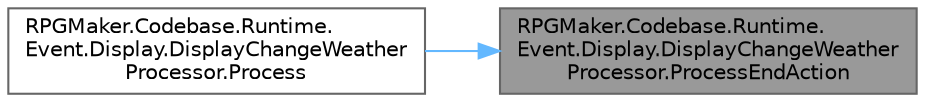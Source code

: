 digraph "RPGMaker.Codebase.Runtime.Event.Display.DisplayChangeWeatherProcessor.ProcessEndAction"
{
 // LATEX_PDF_SIZE
  bgcolor="transparent";
  edge [fontname=Helvetica,fontsize=10,labelfontname=Helvetica,labelfontsize=10];
  node [fontname=Helvetica,fontsize=10,shape=box,height=0.2,width=0.4];
  rankdir="RL";
  Node1 [id="Node000001",label="RPGMaker.Codebase.Runtime.\lEvent.Display.DisplayChangeWeather\lProcessor.ProcessEndAction",height=0.2,width=0.4,color="gray40", fillcolor="grey60", style="filled", fontcolor="black",tooltip="😁 終了処理"];
  Node1 -> Node2 [id="edge1_Node000001_Node000002",dir="back",color="steelblue1",style="solid",tooltip=" "];
  Node2 [id="Node000002",label="RPGMaker.Codebase.Runtime.\lEvent.Display.DisplayChangeWeather\lProcessor.Process",height=0.2,width=0.4,color="grey40", fillcolor="white", style="filled",URL="$db/d7e/class_r_p_g_maker_1_1_codebase_1_1_runtime_1_1_event_1_1_display_1_1_display_change_weather_processor.html#a38c868e840a61a855dfe9efabaeeeac6",tooltip="😁 処理"];
}
